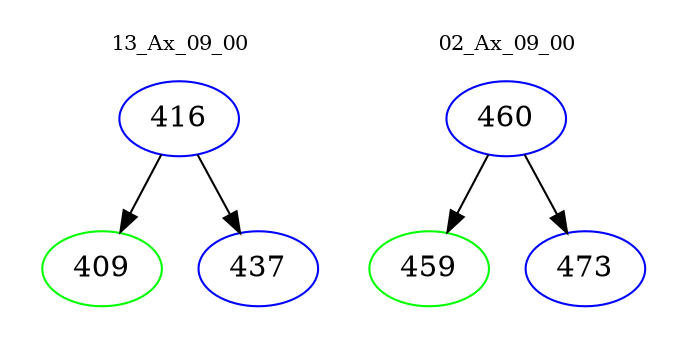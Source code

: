 digraph{
subgraph cluster_0 {
color = white
label = "13_Ax_09_00";
fontsize=10;
T0_416 [label="416", color="blue"]
T0_416 -> T0_409 [color="black"]
T0_409 [label="409", color="green"]
T0_416 -> T0_437 [color="black"]
T0_437 [label="437", color="blue"]
}
subgraph cluster_1 {
color = white
label = "02_Ax_09_00";
fontsize=10;
T1_460 [label="460", color="blue"]
T1_460 -> T1_459 [color="black"]
T1_459 [label="459", color="green"]
T1_460 -> T1_473 [color="black"]
T1_473 [label="473", color="blue"]
}
}
